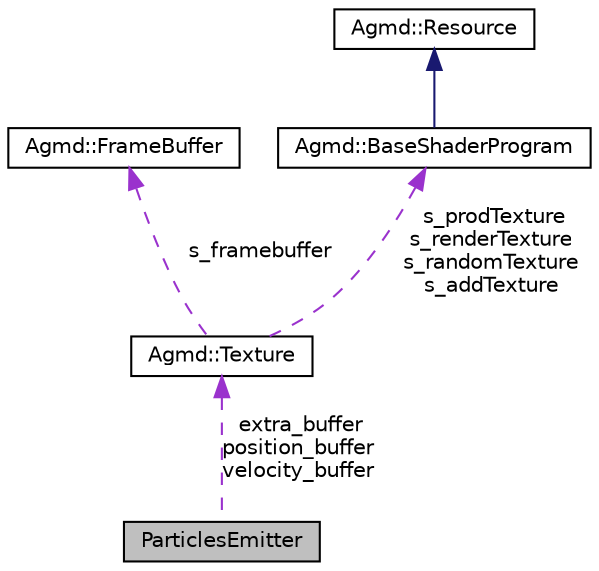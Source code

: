 digraph "ParticlesEmitter"
{
  edge [fontname="Helvetica",fontsize="10",labelfontname="Helvetica",labelfontsize="10"];
  node [fontname="Helvetica",fontsize="10",shape=record];
  Node1 [label="ParticlesEmitter",height=0.2,width=0.4,color="black", fillcolor="grey75", style="filled" fontcolor="black"];
  Node2 -> Node1 [dir="back",color="darkorchid3",fontsize="10",style="dashed",label=" extra_buffer\nposition_buffer\nvelocity_buffer" ,fontname="Helvetica"];
  Node2 [label="Agmd::Texture",height=0.2,width=0.4,color="black", fillcolor="white", style="filled",URL="$class_agmd_1_1_texture.html"];
  Node3 -> Node2 [dir="back",color="darkorchid3",fontsize="10",style="dashed",label=" s_framebuffer" ,fontname="Helvetica"];
  Node3 [label="Agmd::FrameBuffer",height=0.2,width=0.4,color="black", fillcolor="white", style="filled",URL="$class_agmd_1_1_frame_buffer.html"];
  Node4 -> Node2 [dir="back",color="darkorchid3",fontsize="10",style="dashed",label=" s_prodTexture\ns_renderTexture\ns_randomTexture\ns_addTexture" ,fontname="Helvetica"];
  Node4 [label="Agmd::BaseShaderProgram",height=0.2,width=0.4,color="black", fillcolor="white", style="filled",URL="$class_agmd_1_1_base_shader_program.html"];
  Node5 -> Node4 [dir="back",color="midnightblue",fontsize="10",style="solid",fontname="Helvetica"];
  Node5 [label="Agmd::Resource",height=0.2,width=0.4,color="black", fillcolor="white", style="filled",URL="$class_agmd_1_1_resource.html"];
}
